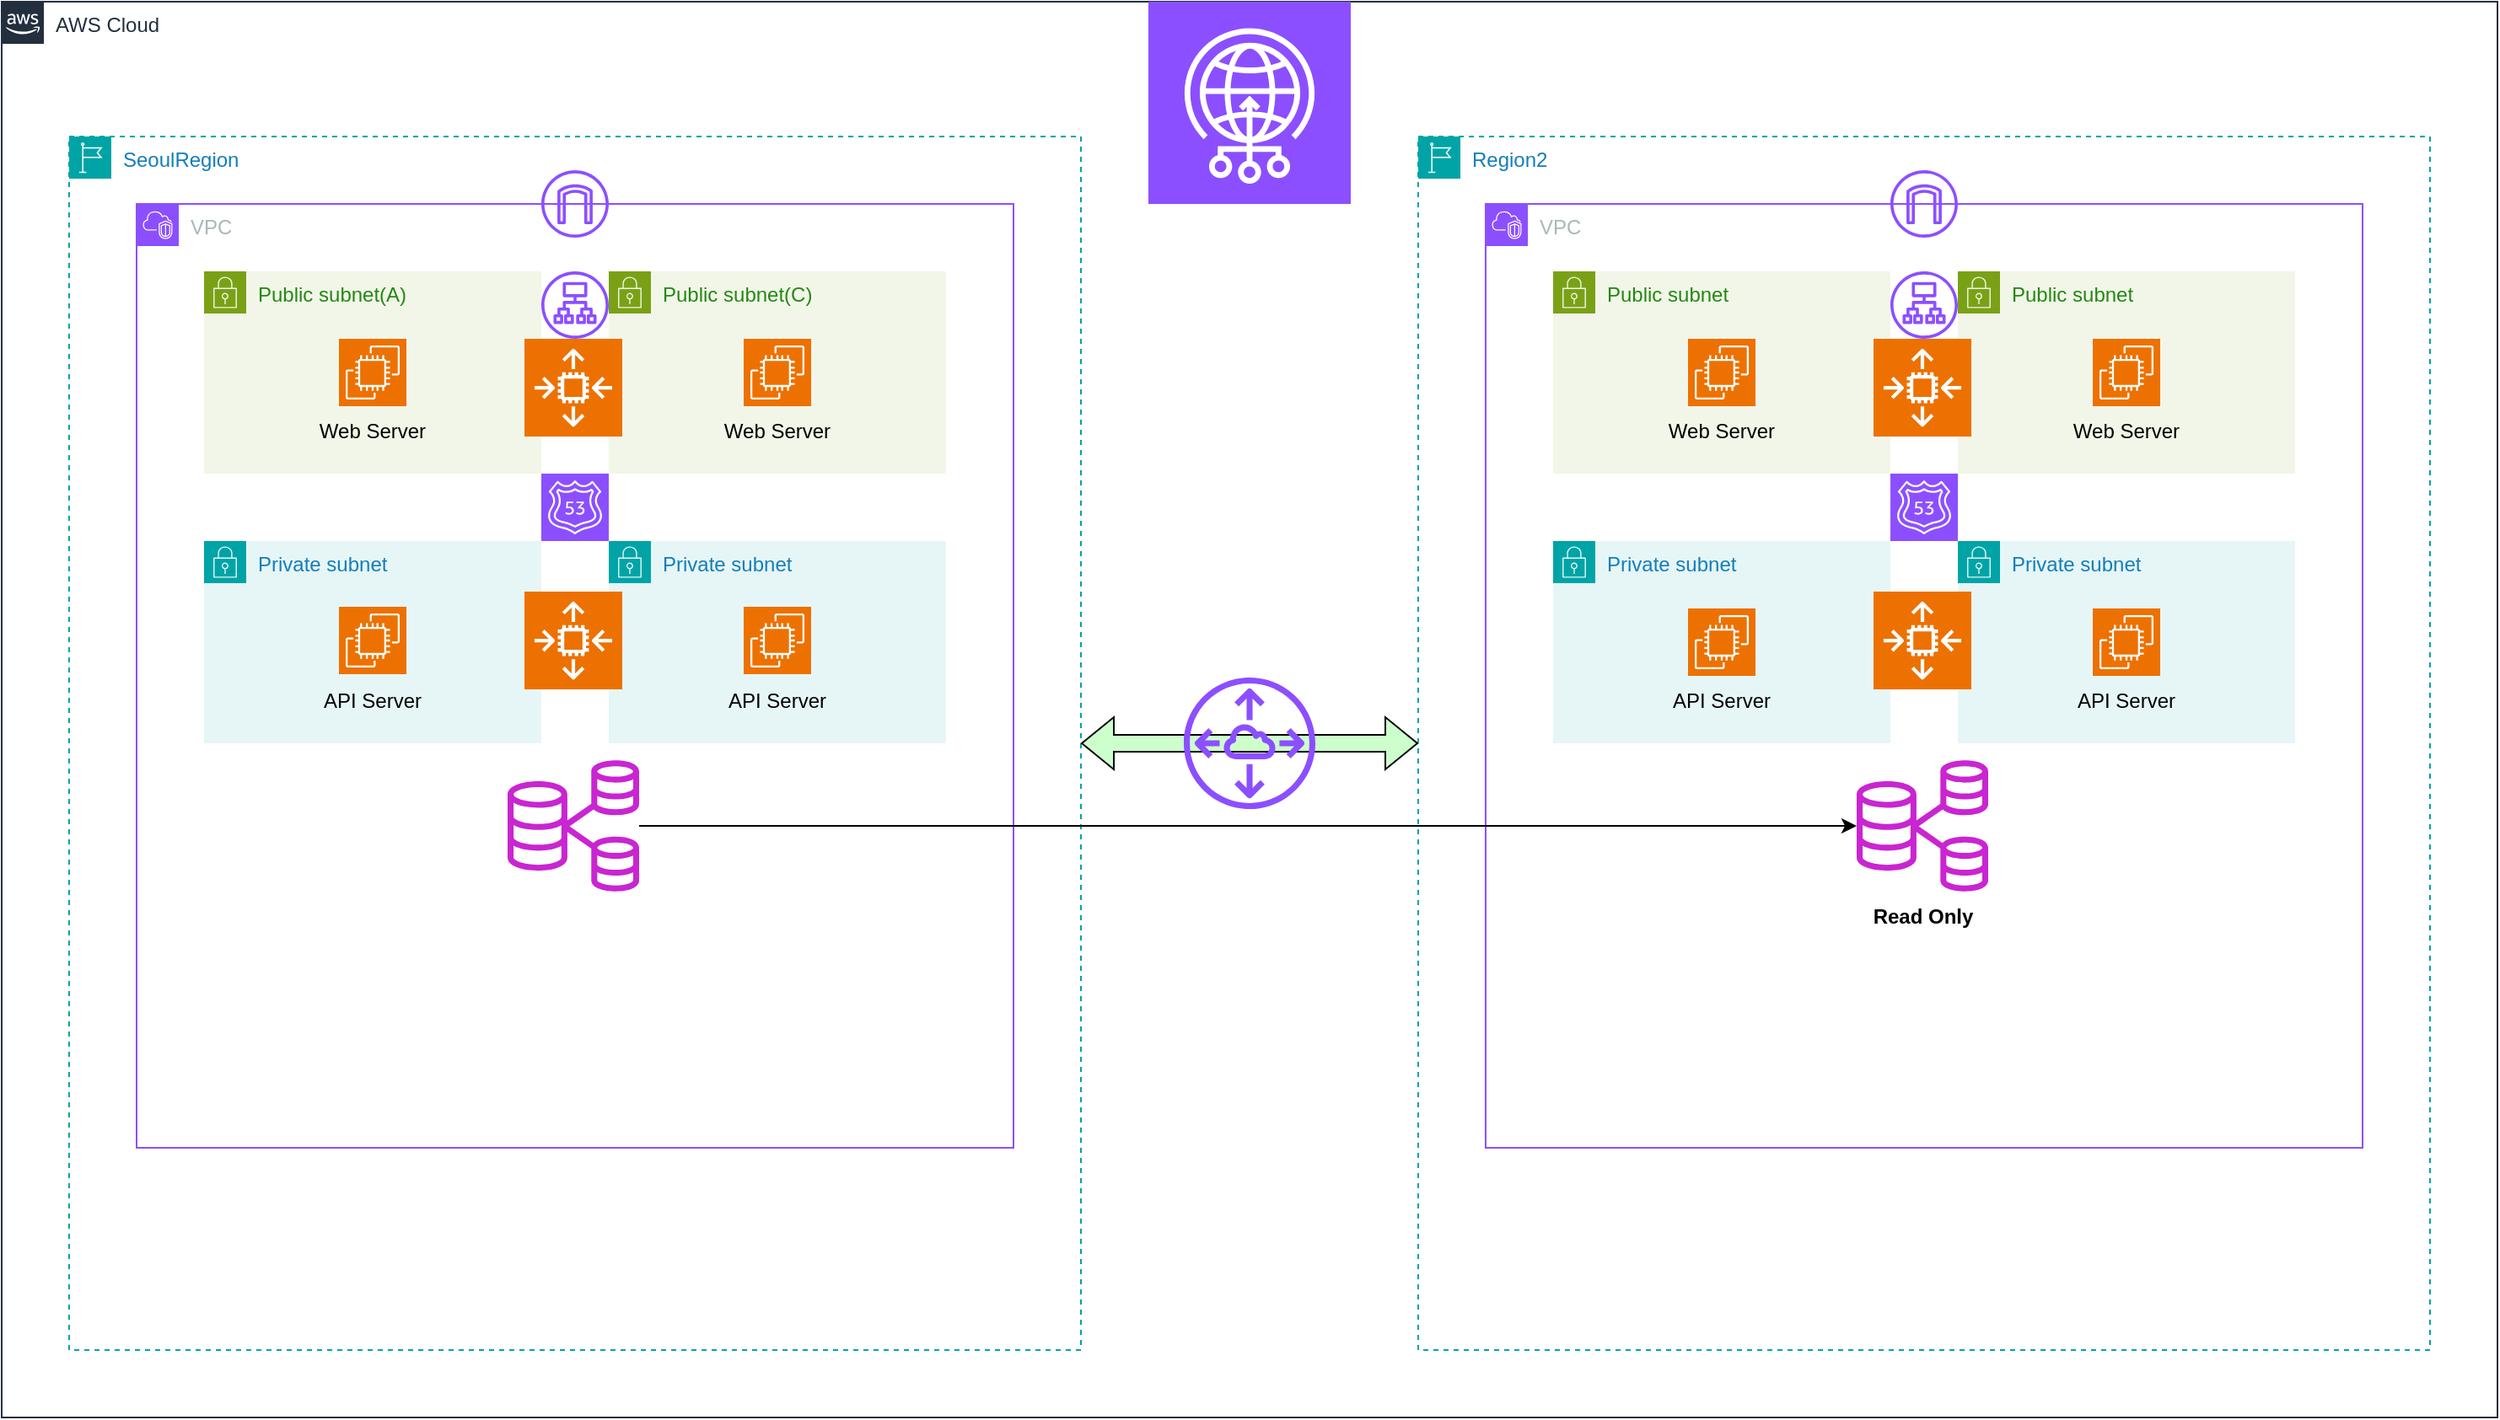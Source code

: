<mxfile version="26.1.0">
  <diagram name="페이지-1" id="b8D-Um-2L-v5DBS30IwZ">
    <mxGraphModel dx="1834" dy="1134" grid="1" gridSize="10" guides="1" tooltips="1" connect="1" arrows="1" fold="1" page="1" pageScale="1" pageWidth="4000" pageHeight="4000" math="0" shadow="0">
      <root>
        <mxCell id="0" />
        <mxCell id="1" parent="0" />
        <mxCell id="McnPfyn-6w59win986BD-4" value="AWS Cloud" style="points=[[0,0],[0.25,0],[0.5,0],[0.75,0],[1,0],[1,0.25],[1,0.5],[1,0.75],[1,1],[0.75,1],[0.5,1],[0.25,1],[0,1],[0,0.75],[0,0.5],[0,0.25]];outlineConnect=0;gradientColor=none;html=1;whiteSpace=wrap;fontSize=12;fontStyle=0;container=1;pointerEvents=0;collapsible=0;recursiveResize=0;shape=mxgraph.aws4.group;grIcon=mxgraph.aws4.group_aws_cloud_alt;strokeColor=#232F3E;fillColor=none;verticalAlign=top;align=left;spacingLeft=30;fontColor=#232F3E;dashed=0;" parent="1" vertex="1">
          <mxGeometry x="480" y="600" width="1480" height="840" as="geometry" />
        </mxCell>
        <mxCell id="McnPfyn-6w59win986BD-5" value="" style="sketch=0;points=[[0,0,0],[0.25,0,0],[0.5,0,0],[0.75,0,0],[1,0,0],[0,1,0],[0.25,1,0],[0.5,1,0],[0.75,1,0],[1,1,0],[0,0.25,0],[0,0.5,0],[0,0.75,0],[1,0.25,0],[1,0.5,0],[1,0.75,0]];outlineConnect=0;fontColor=#232F3E;fillColor=#8C4FFF;strokeColor=#ffffff;dashed=0;verticalLabelPosition=bottom;verticalAlign=top;align=center;html=1;fontSize=12;fontStyle=0;aspect=fixed;shape=mxgraph.aws4.resourceIcon;resIcon=mxgraph.aws4.global_accelerator;" parent="McnPfyn-6w59win986BD-4" vertex="1">
          <mxGeometry x="680" width="120" height="120" as="geometry" />
        </mxCell>
        <mxCell id="McnPfyn-6w59win986BD-3" value="Region2" style="points=[[0,0],[0.25,0],[0.5,0],[0.75,0],[1,0],[1,0.25],[1,0.5],[1,0.75],[1,1],[0.75,1],[0.5,1],[0.25,1],[0,1],[0,0.75],[0,0.5],[0,0.25]];outlineConnect=0;gradientColor=none;html=1;whiteSpace=wrap;fontSize=12;fontStyle=0;container=1;pointerEvents=0;collapsible=0;recursiveResize=0;shape=mxgraph.aws4.group;grIcon=mxgraph.aws4.group_region;strokeColor=#00A4A6;fillColor=none;verticalAlign=top;align=left;spacingLeft=30;fontColor=#147EBA;dashed=1;" parent="McnPfyn-6w59win986BD-4" vertex="1">
          <mxGeometry x="840" y="80" width="600" height="720" as="geometry" />
        </mxCell>
        <mxCell id="McnPfyn-6w59win986BD-11" value="VPC" style="points=[[0,0],[0.25,0],[0.5,0],[0.75,0],[1,0],[1,0.25],[1,0.5],[1,0.75],[1,1],[0.75,1],[0.5,1],[0.25,1],[0,1],[0,0.75],[0,0.5],[0,0.25]];outlineConnect=0;gradientColor=none;html=1;whiteSpace=wrap;fontSize=12;fontStyle=0;container=1;pointerEvents=0;collapsible=0;recursiveResize=0;shape=mxgraph.aws4.group;grIcon=mxgraph.aws4.group_vpc2;strokeColor=#8C4FFF;fillColor=none;verticalAlign=top;align=left;spacingLeft=30;fontColor=#AAB7B8;dashed=0;" parent="McnPfyn-6w59win986BD-3" vertex="1">
          <mxGeometry x="40" y="40" width="520" height="560" as="geometry" />
        </mxCell>
        <mxCell id="McnPfyn-6w59win986BD-19" value="Public subnet" style="points=[[0,0],[0.25,0],[0.5,0],[0.75,0],[1,0],[1,0.25],[1,0.5],[1,0.75],[1,1],[0.75,1],[0.5,1],[0.25,1],[0,1],[0,0.75],[0,0.5],[0,0.25]];outlineConnect=0;gradientColor=none;html=1;whiteSpace=wrap;fontSize=12;fontStyle=0;container=1;pointerEvents=0;collapsible=0;recursiveResize=0;shape=mxgraph.aws4.group;grIcon=mxgraph.aws4.group_security_group;grStroke=0;strokeColor=#7AA116;fillColor=#F2F6E8;verticalAlign=top;align=left;spacingLeft=30;fontColor=#248814;dashed=0;" parent="McnPfyn-6w59win986BD-11" vertex="1">
          <mxGeometry x="40" y="40" width="200" height="120" as="geometry" />
        </mxCell>
        <mxCell id="McnPfyn-6w59win986BD-29" value="" style="sketch=0;points=[[0,0,0],[0.25,0,0],[0.5,0,0],[0.75,0,0],[1,0,0],[0,1,0],[0.25,1,0],[0.5,1,0],[0.75,1,0],[1,1,0],[0,0.25,0],[0,0.5,0],[0,0.75,0],[1,0.25,0],[1,0.5,0],[1,0.75,0]];outlineConnect=0;fontColor=#232F3E;fillColor=#ED7100;strokeColor=#ffffff;dashed=0;verticalLabelPosition=bottom;verticalAlign=top;align=center;html=1;fontSize=12;fontStyle=0;aspect=fixed;shape=mxgraph.aws4.resourceIcon;resIcon=mxgraph.aws4.ec2;" parent="McnPfyn-6w59win986BD-19" vertex="1">
          <mxGeometry x="80" y="40" width="40" height="40" as="geometry" />
        </mxCell>
        <mxCell id="UJaUHZRI0oHmxwTKiI0B-14" value="Web Server" style="text;html=1;align=center;verticalAlign=middle;whiteSpace=wrap;rounded=0;" parent="McnPfyn-6w59win986BD-19" vertex="1">
          <mxGeometry x="60" y="80" width="80" height="30" as="geometry" />
        </mxCell>
        <mxCell id="McnPfyn-6w59win986BD-20" value="Private subnet" style="points=[[0,0],[0.25,0],[0.5,0],[0.75,0],[1,0],[1,0.25],[1,0.5],[1,0.75],[1,1],[0.75,1],[0.5,1],[0.25,1],[0,1],[0,0.75],[0,0.5],[0,0.25]];outlineConnect=0;gradientColor=none;html=1;whiteSpace=wrap;fontSize=12;fontStyle=0;container=1;pointerEvents=0;collapsible=0;recursiveResize=0;shape=mxgraph.aws4.group;grIcon=mxgraph.aws4.group_security_group;grStroke=0;strokeColor=#00A4A6;fillColor=#E6F6F7;verticalAlign=top;align=left;spacingLeft=30;fontColor=#147EBA;dashed=0;" parent="McnPfyn-6w59win986BD-11" vertex="1">
          <mxGeometry x="40" y="200" width="200" height="120" as="geometry" />
        </mxCell>
        <mxCell id="McnPfyn-6w59win986BD-27" value="" style="sketch=0;points=[[0,0,0],[0.25,0,0],[0.5,0,0],[0.75,0,0],[1,0,0],[0,1,0],[0.25,1,0],[0.5,1,0],[0.75,1,0],[1,1,0],[0,0.25,0],[0,0.5,0],[0,0.75,0],[1,0.25,0],[1,0.5,0],[1,0.75,0]];outlineConnect=0;fontColor=#232F3E;fillColor=#ED7100;strokeColor=#ffffff;dashed=0;verticalLabelPosition=bottom;verticalAlign=top;align=center;html=1;fontSize=12;fontStyle=0;aspect=fixed;shape=mxgraph.aws4.resourceIcon;resIcon=mxgraph.aws4.ec2;" parent="McnPfyn-6w59win986BD-20" vertex="1">
          <mxGeometry x="80" y="40" width="40" height="40" as="geometry" />
        </mxCell>
        <mxCell id="UJaUHZRI0oHmxwTKiI0B-18" value="API Server" style="text;html=1;align=center;verticalAlign=middle;whiteSpace=wrap;rounded=0;" parent="McnPfyn-6w59win986BD-20" vertex="1">
          <mxGeometry x="60" y="80" width="80" height="30" as="geometry" />
        </mxCell>
        <mxCell id="McnPfyn-6w59win986BD-44" value="" style="sketch=0;outlineConnect=0;fontColor=#232F3E;gradientColor=none;fillColor=#8C4FFF;strokeColor=none;dashed=0;verticalLabelPosition=bottom;verticalAlign=top;align=center;html=1;fontSize=12;fontStyle=0;aspect=fixed;pointerEvents=1;shape=mxgraph.aws4.internet_gateway;" parent="McnPfyn-6w59win986BD-11" vertex="1">
          <mxGeometry x="240" y="-20" width="40" height="40" as="geometry" />
        </mxCell>
        <mxCell id="McnPfyn-6w59win986BD-61" value="" style="sketch=0;points=[[0,0,0],[0.25,0,0],[0.5,0,0],[0.75,0,0],[1,0,0],[0,1,0],[0.25,1,0],[0.5,1,0],[0.75,1,0],[1,1,0],[0,0.25,0],[0,0.5,0],[0,0.75,0],[1,0.25,0],[1,0.5,0],[1,0.75,0]];outlineConnect=0;fontColor=#232F3E;fillColor=#8C4FFF;strokeColor=#ffffff;dashed=0;verticalLabelPosition=bottom;verticalAlign=top;align=center;html=1;fontSize=12;fontStyle=0;aspect=fixed;shape=mxgraph.aws4.resourceIcon;resIcon=mxgraph.aws4.route_53;" parent="McnPfyn-6w59win986BD-11" vertex="1">
          <mxGeometry x="240" y="160" width="40" height="40" as="geometry" />
        </mxCell>
        <mxCell id="UJaUHZRI0oHmxwTKiI0B-3" value="Public subnet" style="points=[[0,0],[0.25,0],[0.5,0],[0.75,0],[1,0],[1,0.25],[1,0.5],[1,0.75],[1,1],[0.75,1],[0.5,1],[0.25,1],[0,1],[0,0.75],[0,0.5],[0,0.25]];outlineConnect=0;gradientColor=none;html=1;whiteSpace=wrap;fontSize=12;fontStyle=0;container=1;pointerEvents=0;collapsible=0;recursiveResize=0;shape=mxgraph.aws4.group;grIcon=mxgraph.aws4.group_security_group;grStroke=0;strokeColor=#7AA116;fillColor=#F2F6E8;verticalAlign=top;align=left;spacingLeft=30;fontColor=#248814;dashed=0;" parent="McnPfyn-6w59win986BD-11" vertex="1">
          <mxGeometry x="280" y="40" width="200" height="120" as="geometry" />
        </mxCell>
        <mxCell id="UJaUHZRI0oHmxwTKiI0B-4" value="" style="sketch=0;points=[[0,0,0],[0.25,0,0],[0.5,0,0],[0.75,0,0],[1,0,0],[0,1,0],[0.25,1,0],[0.5,1,0],[0.75,1,0],[1,1,0],[0,0.25,0],[0,0.5,0],[0,0.75,0],[1,0.25,0],[1,0.5,0],[1,0.75,0]];outlineConnect=0;fontColor=#232F3E;fillColor=#ED7100;strokeColor=#ffffff;dashed=0;verticalLabelPosition=bottom;verticalAlign=top;align=center;html=1;fontSize=12;fontStyle=0;aspect=fixed;shape=mxgraph.aws4.resourceIcon;resIcon=mxgraph.aws4.ec2;" parent="UJaUHZRI0oHmxwTKiI0B-3" vertex="1">
          <mxGeometry x="80" y="40" width="40" height="40" as="geometry" />
        </mxCell>
        <mxCell id="UJaUHZRI0oHmxwTKiI0B-15" value="Web Server" style="text;html=1;align=center;verticalAlign=middle;whiteSpace=wrap;rounded=0;" parent="UJaUHZRI0oHmxwTKiI0B-3" vertex="1">
          <mxGeometry x="60" y="80" width="80" height="30" as="geometry" />
        </mxCell>
        <mxCell id="UJaUHZRI0oHmxwTKiI0B-7" value="" style="sketch=0;outlineConnect=0;fontColor=#232F3E;gradientColor=none;fillColor=#C925D1;strokeColor=none;dashed=0;verticalLabelPosition=bottom;verticalAlign=top;align=center;html=1;fontSize=12;fontStyle=0;aspect=fixed;pointerEvents=1;shape=mxgraph.aws4.rds_multi_az_db_cluster;" parent="McnPfyn-6w59win986BD-11" vertex="1">
          <mxGeometry x="220" y="330" width="78" height="78" as="geometry" />
        </mxCell>
        <mxCell id="UJaUHZRI0oHmxwTKiI0B-11" value="&lt;b&gt;Read Only&lt;/b&gt;" style="text;html=1;align=center;verticalAlign=middle;whiteSpace=wrap;rounded=0;" parent="McnPfyn-6w59win986BD-11" vertex="1">
          <mxGeometry x="223.5" y="408" width="71" height="30" as="geometry" />
        </mxCell>
        <mxCell id="UJaUHZRI0oHmxwTKiI0B-20" value="" style="sketch=0;points=[[0,0,0],[0.25,0,0],[0.5,0,0],[0.75,0,0],[1,0,0],[0,1,0],[0.25,1,0],[0.5,1,0],[0.75,1,0],[1,1,0],[0,0.25,0],[0,0.5,0],[0,0.75,0],[1,0.25,0],[1,0.5,0],[1,0.75,0]];outlineConnect=0;fontColor=#232F3E;fillColor=#ED7100;strokeColor=#ffffff;dashed=0;verticalLabelPosition=bottom;verticalAlign=top;align=center;html=1;fontSize=12;fontStyle=0;aspect=fixed;shape=mxgraph.aws4.resourceIcon;resIcon=mxgraph.aws4.auto_scaling2;" parent="McnPfyn-6w59win986BD-11" vertex="1">
          <mxGeometry x="230" y="80" width="58" height="58" as="geometry" />
        </mxCell>
        <mxCell id="UJaUHZRI0oHmxwTKiI0B-21" value="" style="sketch=0;outlineConnect=0;fontColor=#232F3E;gradientColor=none;fillColor=#8C4FFF;strokeColor=none;dashed=0;verticalLabelPosition=bottom;verticalAlign=top;align=center;html=1;fontSize=12;fontStyle=0;aspect=fixed;pointerEvents=1;shape=mxgraph.aws4.application_load_balancer;" parent="McnPfyn-6w59win986BD-11" vertex="1">
          <mxGeometry x="240" y="40" width="40" height="40" as="geometry" />
        </mxCell>
        <mxCell id="1wx2juuCoJRYfsks4WZ9-6" value="Private subnet" style="points=[[0,0],[0.25,0],[0.5,0],[0.75,0],[1,0],[1,0.25],[1,0.5],[1,0.75],[1,1],[0.75,1],[0.5,1],[0.25,1],[0,1],[0,0.75],[0,0.5],[0,0.25]];outlineConnect=0;gradientColor=none;html=1;whiteSpace=wrap;fontSize=12;fontStyle=0;container=1;pointerEvents=0;collapsible=0;recursiveResize=0;shape=mxgraph.aws4.group;grIcon=mxgraph.aws4.group_security_group;grStroke=0;strokeColor=#00A4A6;fillColor=#E6F6F7;verticalAlign=top;align=left;spacingLeft=30;fontColor=#147EBA;dashed=0;" vertex="1" parent="McnPfyn-6w59win986BD-11">
          <mxGeometry x="280" y="200" width="200" height="120" as="geometry" />
        </mxCell>
        <mxCell id="1wx2juuCoJRYfsks4WZ9-7" value="" style="sketch=0;points=[[0,0,0],[0.25,0,0],[0.5,0,0],[0.75,0,0],[1,0,0],[0,1,0],[0.25,1,0],[0.5,1,0],[0.75,1,0],[1,1,0],[0,0.25,0],[0,0.5,0],[0,0.75,0],[1,0.25,0],[1,0.5,0],[1,0.75,0]];outlineConnect=0;fontColor=#232F3E;fillColor=#ED7100;strokeColor=#ffffff;dashed=0;verticalLabelPosition=bottom;verticalAlign=top;align=center;html=1;fontSize=12;fontStyle=0;aspect=fixed;shape=mxgraph.aws4.resourceIcon;resIcon=mxgraph.aws4.ec2;" vertex="1" parent="1wx2juuCoJRYfsks4WZ9-6">
          <mxGeometry x="80" y="40" width="40" height="40" as="geometry" />
        </mxCell>
        <mxCell id="1wx2juuCoJRYfsks4WZ9-8" value="API Server" style="text;html=1;align=center;verticalAlign=middle;whiteSpace=wrap;rounded=0;" vertex="1" parent="1wx2juuCoJRYfsks4WZ9-6">
          <mxGeometry x="60" y="80" width="80" height="30" as="geometry" />
        </mxCell>
        <mxCell id="1wx2juuCoJRYfsks4WZ9-9" value="" style="sketch=0;points=[[0,0,0],[0.25,0,0],[0.5,0,0],[0.75,0,0],[1,0,0],[0,1,0],[0.25,1,0],[0.5,1,0],[0.75,1,0],[1,1,0],[0,0.25,0],[0,0.5,0],[0,0.75,0],[1,0.25,0],[1,0.5,0],[1,0.75,0]];outlineConnect=0;fontColor=#232F3E;fillColor=#ED7100;strokeColor=#ffffff;dashed=0;verticalLabelPosition=bottom;verticalAlign=top;align=center;html=1;fontSize=12;fontStyle=0;aspect=fixed;shape=mxgraph.aws4.resourceIcon;resIcon=mxgraph.aws4.auto_scaling2;" vertex="1" parent="McnPfyn-6w59win986BD-11">
          <mxGeometry x="230" y="230" width="58" height="58" as="geometry" />
        </mxCell>
        <mxCell id="McnPfyn-6w59win986BD-2" value="SeoulRegion" style="points=[[0,0],[0.25,0],[0.5,0],[0.75,0],[1,0],[1,0.25],[1,0.5],[1,0.75],[1,1],[0.75,1],[0.5,1],[0.25,1],[0,1],[0,0.75],[0,0.5],[0,0.25]];outlineConnect=0;gradientColor=none;html=1;whiteSpace=wrap;fontSize=12;fontStyle=0;container=1;pointerEvents=0;collapsible=0;recursiveResize=0;shape=mxgraph.aws4.group;grIcon=mxgraph.aws4.group_region;strokeColor=#00A4A6;fillColor=none;verticalAlign=top;align=left;spacingLeft=30;fontColor=#147EBA;dashed=1;" parent="McnPfyn-6w59win986BD-4" vertex="1">
          <mxGeometry x="40" y="80" width="600" height="720" as="geometry" />
        </mxCell>
        <mxCell id="McnPfyn-6w59win986BD-6" value="VPC" style="points=[[0,0],[0.25,0],[0.5,0],[0.75,0],[1,0],[1,0.25],[1,0.5],[1,0.75],[1,1],[0.75,1],[0.5,1],[0.25,1],[0,1],[0,0.75],[0,0.5],[0,0.25]];outlineConnect=0;gradientColor=none;html=1;whiteSpace=wrap;fontSize=12;fontStyle=0;container=1;pointerEvents=0;collapsible=0;recursiveResize=0;shape=mxgraph.aws4.group;grIcon=mxgraph.aws4.group_vpc2;strokeColor=#8C4FFF;fillColor=none;verticalAlign=top;align=left;spacingLeft=30;fontColor=#AAB7B8;dashed=0;" parent="McnPfyn-6w59win986BD-2" vertex="1">
          <mxGeometry x="40" y="40" width="520" height="560" as="geometry" />
        </mxCell>
        <mxCell id="McnPfyn-6w59win986BD-14" value="Public subnet(C)" style="points=[[0,0],[0.25,0],[0.5,0],[0.75,0],[1,0],[1,0.25],[1,0.5],[1,0.75],[1,1],[0.75,1],[0.5,1],[0.25,1],[0,1],[0,0.75],[0,0.5],[0,0.25]];outlineConnect=0;gradientColor=none;html=1;whiteSpace=wrap;fontSize=12;fontStyle=0;container=1;pointerEvents=0;collapsible=0;recursiveResize=0;shape=mxgraph.aws4.group;grIcon=mxgraph.aws4.group_security_group;grStroke=0;strokeColor=#7AA116;fillColor=#F2F6E8;verticalAlign=top;align=left;spacingLeft=30;fontColor=#248814;dashed=0;" parent="McnPfyn-6w59win986BD-6" vertex="1">
          <mxGeometry x="280" y="40" width="200" height="120" as="geometry" />
        </mxCell>
        <mxCell id="McnPfyn-6w59win986BD-24" value="" style="sketch=0;points=[[0,0,0],[0.25,0,0],[0.5,0,0],[0.75,0,0],[1,0,0],[0,1,0],[0.25,1,0],[0.5,1,0],[0.75,1,0],[1,1,0],[0,0.25,0],[0,0.5,0],[0,0.75,0],[1,0.25,0],[1,0.5,0],[1,0.75,0]];outlineConnect=0;fontColor=#232F3E;fillColor=#ED7100;strokeColor=#ffffff;dashed=0;verticalLabelPosition=bottom;verticalAlign=top;align=center;html=1;fontSize=12;fontStyle=0;aspect=fixed;shape=mxgraph.aws4.resourceIcon;resIcon=mxgraph.aws4.ec2;" parent="McnPfyn-6w59win986BD-14" vertex="1">
          <mxGeometry x="80" y="40" width="40" height="40" as="geometry" />
        </mxCell>
        <mxCell id="UJaUHZRI0oHmxwTKiI0B-13" value="Web Server" style="text;html=1;align=center;verticalAlign=middle;whiteSpace=wrap;rounded=0;" parent="McnPfyn-6w59win986BD-14" vertex="1">
          <mxGeometry x="60" y="80" width="80" height="30" as="geometry" />
        </mxCell>
        <mxCell id="McnPfyn-6w59win986BD-13" value="Public subnet(A)" style="points=[[0,0],[0.25,0],[0.5,0],[0.75,0],[1,0],[1,0.25],[1,0.5],[1,0.75],[1,1],[0.75,1],[0.5,1],[0.25,1],[0,1],[0,0.75],[0,0.5],[0,0.25]];outlineConnect=0;gradientColor=none;html=1;whiteSpace=wrap;fontSize=12;fontStyle=0;container=1;pointerEvents=0;collapsible=0;recursiveResize=0;shape=mxgraph.aws4.group;grIcon=mxgraph.aws4.group_security_group;grStroke=0;strokeColor=#7AA116;fillColor=#F2F6E8;verticalAlign=top;align=left;spacingLeft=30;fontColor=#248814;dashed=0;" parent="McnPfyn-6w59win986BD-6" vertex="1">
          <mxGeometry x="40" y="40" width="200" height="120" as="geometry" />
        </mxCell>
        <mxCell id="McnPfyn-6w59win986BD-23" value="" style="sketch=0;points=[[0,0,0],[0.25,0,0],[0.5,0,0],[0.75,0,0],[1,0,0],[0,1,0],[0.25,1,0],[0.5,1,0],[0.75,1,0],[1,1,0],[0,0.25,0],[0,0.5,0],[0,0.75,0],[1,0.25,0],[1,0.5,0],[1,0.75,0]];outlineConnect=0;fontColor=#232F3E;fillColor=#ED7100;strokeColor=#ffffff;dashed=0;verticalLabelPosition=bottom;verticalAlign=top;align=center;html=1;fontSize=12;fontStyle=0;aspect=fixed;shape=mxgraph.aws4.resourceIcon;resIcon=mxgraph.aws4.ec2;" parent="McnPfyn-6w59win986BD-13" vertex="1">
          <mxGeometry x="80" y="40" width="40" height="40" as="geometry" />
        </mxCell>
        <mxCell id="UJaUHZRI0oHmxwTKiI0B-12" value="Web Server" style="text;html=1;align=center;verticalAlign=middle;whiteSpace=wrap;rounded=0;" parent="McnPfyn-6w59win986BD-13" vertex="1">
          <mxGeometry x="60" y="80" width="80" height="30" as="geometry" />
        </mxCell>
        <mxCell id="McnPfyn-6w59win986BD-15" value="Private subnet" style="points=[[0,0],[0.25,0],[0.5,0],[0.75,0],[1,0],[1,0.25],[1,0.5],[1,0.75],[1,1],[0.75,1],[0.5,1],[0.25,1],[0,1],[0,0.75],[0,0.5],[0,0.25]];outlineConnect=0;gradientColor=none;html=1;whiteSpace=wrap;fontSize=12;fontStyle=0;container=1;pointerEvents=0;collapsible=0;recursiveResize=0;shape=mxgraph.aws4.group;grIcon=mxgraph.aws4.group_security_group;grStroke=0;strokeColor=#00A4A6;fillColor=#E6F6F7;verticalAlign=top;align=left;spacingLeft=30;fontColor=#147EBA;dashed=0;" parent="McnPfyn-6w59win986BD-6" vertex="1">
          <mxGeometry x="40" y="200" width="200" height="120" as="geometry" />
        </mxCell>
        <mxCell id="McnPfyn-6w59win986BD-67" value="" style="sketch=0;points=[[0,0,0],[0.25,0,0],[0.5,0,0],[0.75,0,0],[1,0,0],[0,1,0],[0.25,1,0],[0.5,1,0],[0.75,1,0],[1,1,0],[0,0.25,0],[0,0.5,0],[0,0.75,0],[1,0.25,0],[1,0.5,0],[1,0.75,0]];outlineConnect=0;fontColor=#232F3E;fillColor=#ED7100;strokeColor=#ffffff;dashed=0;verticalLabelPosition=bottom;verticalAlign=top;align=center;html=1;fontSize=12;fontStyle=0;aspect=fixed;shape=mxgraph.aws4.resourceIcon;resIcon=mxgraph.aws4.ec2;" parent="McnPfyn-6w59win986BD-15" vertex="1">
          <mxGeometry x="80" y="39" width="40" height="40" as="geometry" />
        </mxCell>
        <mxCell id="UJaUHZRI0oHmxwTKiI0B-16" value="API Server" style="text;html=1;align=center;verticalAlign=middle;whiteSpace=wrap;rounded=0;" parent="McnPfyn-6w59win986BD-15" vertex="1">
          <mxGeometry x="60" y="80" width="80" height="30" as="geometry" />
        </mxCell>
        <mxCell id="McnPfyn-6w59win986BD-22" value="" style="sketch=0;outlineConnect=0;fontColor=#232F3E;gradientColor=none;fillColor=#8C4FFF;strokeColor=none;dashed=0;verticalLabelPosition=bottom;verticalAlign=top;align=center;html=1;fontSize=12;fontStyle=0;aspect=fixed;pointerEvents=1;shape=mxgraph.aws4.application_load_balancer;" parent="McnPfyn-6w59win986BD-6" vertex="1">
          <mxGeometry x="240" y="40" width="40" height="40" as="geometry" />
        </mxCell>
        <mxCell id="McnPfyn-6w59win986BD-43" value="" style="sketch=0;outlineConnect=0;fontColor=#232F3E;gradientColor=none;fillColor=#8C4FFF;strokeColor=none;dashed=0;verticalLabelPosition=bottom;verticalAlign=top;align=center;html=1;fontSize=12;fontStyle=0;aspect=fixed;pointerEvents=1;shape=mxgraph.aws4.internet_gateway;" parent="McnPfyn-6w59win986BD-6" vertex="1">
          <mxGeometry x="240" y="-20" width="40" height="40" as="geometry" />
        </mxCell>
        <mxCell id="McnPfyn-6w59win986BD-60" value="" style="sketch=0;points=[[0,0,0],[0.25,0,0],[0.5,0,0],[0.75,0,0],[1,0,0],[0,1,0],[0.25,1,0],[0.5,1,0],[0.75,1,0],[1,1,0],[0,0.25,0],[0,0.5,0],[0,0.75,0],[1,0.25,0],[1,0.5,0],[1,0.75,0]];outlineConnect=0;fontColor=#232F3E;fillColor=#8C4FFF;strokeColor=#ffffff;dashed=0;verticalLabelPosition=bottom;verticalAlign=top;align=center;html=1;fontSize=12;fontStyle=0;aspect=fixed;shape=mxgraph.aws4.resourceIcon;resIcon=mxgraph.aws4.route_53;" parent="McnPfyn-6w59win986BD-6" vertex="1">
          <mxGeometry x="240" y="160" width="40" height="40" as="geometry" />
        </mxCell>
        <mxCell id="UJaUHZRI0oHmxwTKiI0B-1" value="" style="sketch=0;points=[[0,0,0],[0.25,0,0],[0.5,0,0],[0.75,0,0],[1,0,0],[0,1,0],[0.25,1,0],[0.5,1,0],[0.75,1,0],[1,1,0],[0,0.25,0],[0,0.5,0],[0,0.75,0],[1,0.25,0],[1,0.5,0],[1,0.75,0]];outlineConnect=0;fontColor=#232F3E;fillColor=#ED7100;strokeColor=#ffffff;dashed=0;verticalLabelPosition=bottom;verticalAlign=top;align=center;html=1;fontSize=12;fontStyle=0;aspect=fixed;shape=mxgraph.aws4.resourceIcon;resIcon=mxgraph.aws4.auto_scaling2;" parent="McnPfyn-6w59win986BD-6" vertex="1">
          <mxGeometry x="230" y="80" width="58" height="58" as="geometry" />
        </mxCell>
        <mxCell id="UJaUHZRI0oHmxwTKiI0B-6" value="" style="sketch=0;outlineConnect=0;fontColor=#232F3E;gradientColor=none;fillColor=#C925D1;strokeColor=none;dashed=0;verticalLabelPosition=bottom;verticalAlign=top;align=center;html=1;fontSize=12;fontStyle=0;aspect=fixed;pointerEvents=1;shape=mxgraph.aws4.rds_multi_az_db_cluster;" parent="McnPfyn-6w59win986BD-6" vertex="1">
          <mxGeometry x="220" y="330" width="78" height="78" as="geometry" />
        </mxCell>
        <mxCell id="1wx2juuCoJRYfsks4WZ9-2" value="Private subnet" style="points=[[0,0],[0.25,0],[0.5,0],[0.75,0],[1,0],[1,0.25],[1,0.5],[1,0.75],[1,1],[0.75,1],[0.5,1],[0.25,1],[0,1],[0,0.75],[0,0.5],[0,0.25]];outlineConnect=0;gradientColor=none;html=1;whiteSpace=wrap;fontSize=12;fontStyle=0;container=1;pointerEvents=0;collapsible=0;recursiveResize=0;shape=mxgraph.aws4.group;grIcon=mxgraph.aws4.group_security_group;grStroke=0;strokeColor=#00A4A6;fillColor=#E6F6F7;verticalAlign=top;align=left;spacingLeft=30;fontColor=#147EBA;dashed=0;" vertex="1" parent="McnPfyn-6w59win986BD-6">
          <mxGeometry x="280" y="200" width="200" height="120" as="geometry" />
        </mxCell>
        <mxCell id="1wx2juuCoJRYfsks4WZ9-3" value="" style="sketch=0;points=[[0,0,0],[0.25,0,0],[0.5,0,0],[0.75,0,0],[1,0,0],[0,1,0],[0.25,1,0],[0.5,1,0],[0.75,1,0],[1,1,0],[0,0.25,0],[0,0.5,0],[0,0.75,0],[1,0.25,0],[1,0.5,0],[1,0.75,0]];outlineConnect=0;fontColor=#232F3E;fillColor=#ED7100;strokeColor=#ffffff;dashed=0;verticalLabelPosition=bottom;verticalAlign=top;align=center;html=1;fontSize=12;fontStyle=0;aspect=fixed;shape=mxgraph.aws4.resourceIcon;resIcon=mxgraph.aws4.ec2;" vertex="1" parent="1wx2juuCoJRYfsks4WZ9-2">
          <mxGeometry x="80" y="39" width="40" height="40" as="geometry" />
        </mxCell>
        <mxCell id="1wx2juuCoJRYfsks4WZ9-4" value="API Server" style="text;html=1;align=center;verticalAlign=middle;whiteSpace=wrap;rounded=0;" vertex="1" parent="1wx2juuCoJRYfsks4WZ9-2">
          <mxGeometry x="60" y="80" width="80" height="30" as="geometry" />
        </mxCell>
        <mxCell id="1wx2juuCoJRYfsks4WZ9-5" value="" style="sketch=0;points=[[0,0,0],[0.25,0,0],[0.5,0,0],[0.75,0,0],[1,0,0],[0,1,0],[0.25,1,0],[0.5,1,0],[0.75,1,0],[1,1,0],[0,0.25,0],[0,0.5,0],[0,0.75,0],[1,0.25,0],[1,0.5,0],[1,0.75,0]];outlineConnect=0;fontColor=#232F3E;fillColor=#ED7100;strokeColor=#ffffff;dashed=0;verticalLabelPosition=bottom;verticalAlign=top;align=center;html=1;fontSize=12;fontStyle=0;aspect=fixed;shape=mxgraph.aws4.resourceIcon;resIcon=mxgraph.aws4.auto_scaling2;" vertex="1" parent="McnPfyn-6w59win986BD-6">
          <mxGeometry x="230" y="230" width="58" height="58" as="geometry" />
        </mxCell>
        <mxCell id="McnPfyn-6w59win986BD-35" value="" style="shape=flexArrow;endArrow=classic;startArrow=classic;html=1;rounded=0;entryX=0;entryY=0.5;entryDx=0;entryDy=0;fillColor=#CCFFCC;" parent="McnPfyn-6w59win986BD-4" source="McnPfyn-6w59win986BD-2" target="McnPfyn-6w59win986BD-3" edge="1">
          <mxGeometry width="100" height="100" relative="1" as="geometry">
            <mxPoint x="840" y="530" as="sourcePoint" />
            <mxPoint x="820" y="480" as="targetPoint" />
            <Array as="points" />
          </mxGeometry>
        </mxCell>
        <mxCell id="UJaUHZRI0oHmxwTKiI0B-2" value="" style="sketch=0;outlineConnect=0;fontColor=#232F3E;gradientColor=none;fillColor=#8C4FFF;strokeColor=none;dashed=0;verticalLabelPosition=bottom;verticalAlign=top;align=center;html=1;fontSize=12;fontStyle=0;aspect=fixed;pointerEvents=1;shape=mxgraph.aws4.peering;" parent="McnPfyn-6w59win986BD-4" vertex="1">
          <mxGeometry x="701" y="401" width="78" height="78" as="geometry" />
        </mxCell>
        <mxCell id="UJaUHZRI0oHmxwTKiI0B-10" style="edgeStyle=orthogonalEdgeStyle;rounded=0;orthogonalLoop=1;jettySize=auto;html=1;" parent="McnPfyn-6w59win986BD-4" source="UJaUHZRI0oHmxwTKiI0B-6" target="UJaUHZRI0oHmxwTKiI0B-7" edge="1">
          <mxGeometry relative="1" as="geometry" />
        </mxCell>
      </root>
    </mxGraphModel>
  </diagram>
</mxfile>
